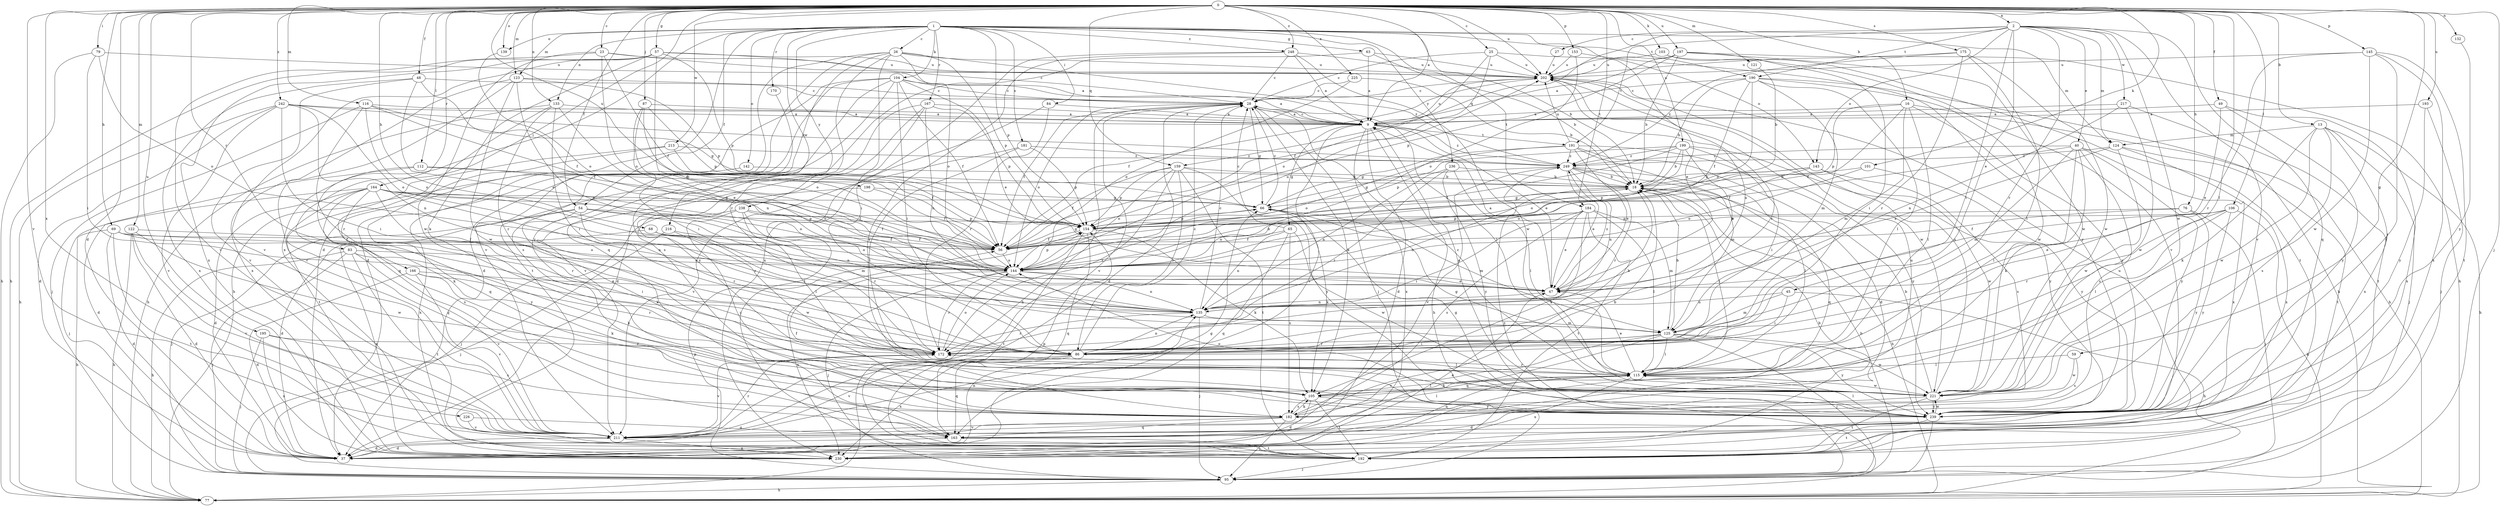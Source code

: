 strict digraph  {
0;
1;
2;
9;
13;
16;
18;
23;
25;
26;
27;
28;
37;
40;
45;
47;
48;
49;
54;
56;
57;
59;
63;
65;
66;
68;
69;
76;
77;
79;
83;
84;
86;
87;
95;
101;
103;
104;
105;
106;
112;
115;
116;
121;
122;
123;
124;
125;
132;
133;
135;
139;
142;
143;
144;
145;
153;
154;
159;
163;
164;
166;
167;
170;
172;
175;
181;
182;
184;
190;
191;
192;
193;
195;
197;
198;
199;
202;
211;
213;
216;
217;
221;
225;
226;
230;
236;
238;
239;
242;
248;
249;
0 -> 2  [label=a];
0 -> 9  [label=a];
0 -> 13  [label=b];
0 -> 16  [label=b];
0 -> 23  [label=c];
0 -> 25  [label=c];
0 -> 37  [label=d];
0 -> 48  [label=f];
0 -> 49  [label=f];
0 -> 54  [label=f];
0 -> 57  [label=g];
0 -> 59  [label=g];
0 -> 68  [label=h];
0 -> 69  [label=h];
0 -> 76  [label=h];
0 -> 79  [label=i];
0 -> 83  [label=i];
0 -> 87  [label=j];
0 -> 95  [label=j];
0 -> 101  [label=k];
0 -> 103  [label=k];
0 -> 106  [label=l];
0 -> 112  [label=l];
0 -> 115  [label=l];
0 -> 116  [label=m];
0 -> 121  [label=m];
0 -> 122  [label=m];
0 -> 123  [label=m];
0 -> 132  [label=n];
0 -> 133  [label=n];
0 -> 139  [label=o];
0 -> 145  [label=p];
0 -> 153  [label=p];
0 -> 159  [label=q];
0 -> 164  [label=r];
0 -> 166  [label=r];
0 -> 175  [label=s];
0 -> 184  [label=t];
0 -> 193  [label=u];
0 -> 195  [label=u];
0 -> 197  [label=u];
0 -> 198  [label=u];
0 -> 199  [label=u];
0 -> 202  [label=u];
0 -> 211  [label=v];
0 -> 213  [label=w];
0 -> 225  [label=x];
0 -> 226  [label=x];
0 -> 242  [label=z];
0 -> 248  [label=z];
1 -> 18  [label=b];
1 -> 26  [label=c];
1 -> 37  [label=d];
1 -> 54  [label=f];
1 -> 63  [label=g];
1 -> 84  [label=i];
1 -> 104  [label=k];
1 -> 123  [label=m];
1 -> 124  [label=m];
1 -> 133  [label=n];
1 -> 139  [label=o];
1 -> 142  [label=o];
1 -> 143  [label=o];
1 -> 154  [label=p];
1 -> 167  [label=r];
1 -> 170  [label=r];
1 -> 181  [label=s];
1 -> 184  [label=t];
1 -> 190  [label=t];
1 -> 216  [label=w];
1 -> 230  [label=x];
1 -> 236  [label=y];
1 -> 238  [label=y];
1 -> 248  [label=z];
2 -> 27  [label=c];
2 -> 40  [label=e];
2 -> 45  [label=e];
2 -> 86  [label=i];
2 -> 124  [label=m];
2 -> 143  [label=o];
2 -> 159  [label=q];
2 -> 163  [label=q];
2 -> 172  [label=r];
2 -> 190  [label=t];
2 -> 191  [label=t];
2 -> 211  [label=v];
2 -> 217  [label=w];
2 -> 221  [label=w];
9 -> 28  [label=c];
9 -> 37  [label=d];
9 -> 47  [label=e];
9 -> 65  [label=g];
9 -> 77  [label=h];
9 -> 191  [label=t];
9 -> 202  [label=u];
9 -> 211  [label=v];
9 -> 230  [label=x];
9 -> 249  [label=z];
13 -> 77  [label=h];
13 -> 95  [label=j];
13 -> 105  [label=k];
13 -> 124  [label=m];
13 -> 182  [label=s];
13 -> 221  [label=w];
13 -> 230  [label=x];
16 -> 9  [label=a];
16 -> 56  [label=f];
16 -> 77  [label=h];
16 -> 115  [label=l];
16 -> 125  [label=m];
16 -> 154  [label=p];
16 -> 239  [label=y];
18 -> 66  [label=g];
18 -> 77  [label=h];
18 -> 115  [label=l];
18 -> 135  [label=n];
23 -> 9  [label=a];
23 -> 56  [label=f];
23 -> 144  [label=o];
23 -> 202  [label=u];
23 -> 211  [label=v];
23 -> 221  [label=w];
25 -> 28  [label=c];
25 -> 47  [label=e];
25 -> 56  [label=f];
25 -> 144  [label=o];
25 -> 202  [label=u];
26 -> 37  [label=d];
26 -> 86  [label=i];
26 -> 144  [label=o];
26 -> 154  [label=p];
26 -> 172  [label=r];
26 -> 202  [label=u];
26 -> 211  [label=v];
26 -> 239  [label=y];
26 -> 249  [label=z];
27 -> 202  [label=u];
28 -> 9  [label=a];
28 -> 37  [label=d];
28 -> 56  [label=f];
28 -> 66  [label=g];
28 -> 77  [label=h];
28 -> 95  [label=j];
28 -> 105  [label=k];
28 -> 115  [label=l];
28 -> 144  [label=o];
28 -> 211  [label=v];
37 -> 47  [label=e];
37 -> 66  [label=g];
37 -> 135  [label=n];
40 -> 56  [label=f];
40 -> 105  [label=k];
40 -> 115  [label=l];
40 -> 125  [label=m];
40 -> 182  [label=s];
40 -> 230  [label=x];
40 -> 239  [label=y];
40 -> 249  [label=z];
45 -> 77  [label=h];
45 -> 86  [label=i];
45 -> 125  [label=m];
45 -> 135  [label=n];
47 -> 9  [label=a];
47 -> 135  [label=n];
47 -> 249  [label=z];
48 -> 28  [label=c];
48 -> 47  [label=e];
48 -> 56  [label=f];
48 -> 211  [label=v];
48 -> 230  [label=x];
49 -> 9  [label=a];
49 -> 47  [label=e];
49 -> 230  [label=x];
49 -> 239  [label=y];
54 -> 37  [label=d];
54 -> 95  [label=j];
54 -> 105  [label=k];
54 -> 125  [label=m];
54 -> 135  [label=n];
54 -> 154  [label=p];
54 -> 172  [label=r];
56 -> 66  [label=g];
56 -> 144  [label=o];
57 -> 28  [label=c];
57 -> 47  [label=e];
57 -> 77  [label=h];
57 -> 105  [label=k];
57 -> 154  [label=p];
57 -> 202  [label=u];
57 -> 211  [label=v];
57 -> 230  [label=x];
59 -> 115  [label=l];
59 -> 182  [label=s];
59 -> 221  [label=w];
63 -> 9  [label=a];
63 -> 18  [label=b];
63 -> 163  [label=q];
63 -> 202  [label=u];
65 -> 28  [label=c];
65 -> 56  [label=f];
65 -> 135  [label=n];
65 -> 163  [label=q];
65 -> 182  [label=s];
65 -> 221  [label=w];
66 -> 28  [label=c];
66 -> 105  [label=k];
66 -> 125  [label=m];
66 -> 154  [label=p];
68 -> 56  [label=f];
68 -> 125  [label=m];
68 -> 144  [label=o];
68 -> 230  [label=x];
69 -> 37  [label=d];
69 -> 56  [label=f];
69 -> 77  [label=h];
69 -> 86  [label=i];
69 -> 144  [label=o];
69 -> 192  [label=t];
76 -> 56  [label=f];
76 -> 95  [label=j];
76 -> 154  [label=p];
76 -> 239  [label=y];
79 -> 77  [label=h];
79 -> 86  [label=i];
79 -> 144  [label=o];
79 -> 202  [label=u];
83 -> 77  [label=h];
83 -> 95  [label=j];
83 -> 105  [label=k];
83 -> 144  [label=o];
83 -> 192  [label=t];
83 -> 211  [label=v];
84 -> 9  [label=a];
84 -> 172  [label=r];
84 -> 192  [label=t];
86 -> 18  [label=b];
86 -> 28  [label=c];
86 -> 135  [label=n];
86 -> 163  [label=q];
86 -> 211  [label=v];
86 -> 230  [label=x];
87 -> 9  [label=a];
87 -> 47  [label=e];
87 -> 86  [label=i];
87 -> 144  [label=o];
87 -> 154  [label=p];
95 -> 18  [label=b];
95 -> 77  [label=h];
95 -> 154  [label=p];
95 -> 249  [label=z];
101 -> 18  [label=b];
101 -> 144  [label=o];
101 -> 239  [label=y];
103 -> 192  [label=t];
103 -> 202  [label=u];
103 -> 211  [label=v];
104 -> 9  [label=a];
104 -> 28  [label=c];
104 -> 37  [label=d];
104 -> 47  [label=e];
104 -> 56  [label=f];
104 -> 77  [label=h];
104 -> 86  [label=i];
104 -> 182  [label=s];
104 -> 192  [label=t];
105 -> 37  [label=d];
105 -> 115  [label=l];
105 -> 182  [label=s];
105 -> 192  [label=t];
105 -> 239  [label=y];
106 -> 47  [label=e];
106 -> 77  [label=h];
106 -> 115  [label=l];
106 -> 154  [label=p];
106 -> 172  [label=r];
106 -> 239  [label=y];
112 -> 18  [label=b];
112 -> 37  [label=d];
112 -> 105  [label=k];
112 -> 144  [label=o];
115 -> 47  [label=e];
115 -> 66  [label=g];
115 -> 105  [label=k];
115 -> 163  [label=q];
115 -> 172  [label=r];
115 -> 221  [label=w];
115 -> 230  [label=x];
116 -> 9  [label=a];
116 -> 56  [label=f];
116 -> 66  [label=g];
116 -> 95  [label=j];
116 -> 144  [label=o];
116 -> 172  [label=r];
121 -> 18  [label=b];
122 -> 37  [label=d];
122 -> 56  [label=f];
122 -> 77  [label=h];
122 -> 211  [label=v];
122 -> 221  [label=w];
123 -> 28  [label=c];
123 -> 135  [label=n];
123 -> 154  [label=p];
123 -> 211  [label=v];
123 -> 221  [label=w];
123 -> 230  [label=x];
124 -> 47  [label=e];
124 -> 192  [label=t];
124 -> 221  [label=w];
124 -> 230  [label=x];
124 -> 249  [label=z];
125 -> 18  [label=b];
125 -> 86  [label=i];
125 -> 95  [label=j];
125 -> 115  [label=l];
125 -> 163  [label=q];
125 -> 172  [label=r];
125 -> 211  [label=v];
125 -> 221  [label=w];
125 -> 239  [label=y];
132 -> 239  [label=y];
133 -> 9  [label=a];
133 -> 77  [label=h];
133 -> 86  [label=i];
133 -> 135  [label=n];
133 -> 163  [label=q];
133 -> 172  [label=r];
135 -> 28  [label=c];
135 -> 95  [label=j];
135 -> 125  [label=m];
135 -> 172  [label=r];
135 -> 202  [label=u];
139 -> 144  [label=o];
142 -> 18  [label=b];
142 -> 230  [label=x];
143 -> 18  [label=b];
143 -> 144  [label=o];
143 -> 154  [label=p];
143 -> 182  [label=s];
143 -> 221  [label=w];
144 -> 18  [label=b];
144 -> 47  [label=e];
144 -> 95  [label=j];
144 -> 135  [label=n];
144 -> 154  [label=p];
144 -> 172  [label=r];
144 -> 202  [label=u];
144 -> 230  [label=x];
145 -> 172  [label=r];
145 -> 192  [label=t];
145 -> 202  [label=u];
145 -> 221  [label=w];
145 -> 230  [label=x];
145 -> 239  [label=y];
153 -> 144  [label=o];
153 -> 202  [label=u];
153 -> 239  [label=y];
154 -> 56  [label=f];
154 -> 105  [label=k];
154 -> 163  [label=q];
154 -> 192  [label=t];
159 -> 18  [label=b];
159 -> 56  [label=f];
159 -> 86  [label=i];
159 -> 144  [label=o];
159 -> 154  [label=p];
159 -> 172  [label=r];
159 -> 192  [label=t];
159 -> 239  [label=y];
163 -> 37  [label=d];
163 -> 192  [label=t];
164 -> 37  [label=d];
164 -> 56  [label=f];
164 -> 66  [label=g];
164 -> 95  [label=j];
164 -> 135  [label=n];
164 -> 144  [label=o];
164 -> 163  [label=q];
164 -> 172  [label=r];
164 -> 182  [label=s];
164 -> 239  [label=y];
166 -> 37  [label=d];
166 -> 47  [label=e];
166 -> 105  [label=k];
166 -> 172  [label=r];
166 -> 211  [label=v];
167 -> 9  [label=a];
167 -> 37  [label=d];
167 -> 135  [label=n];
167 -> 154  [label=p];
167 -> 211  [label=v];
167 -> 239  [label=y];
170 -> 182  [label=s];
172 -> 115  [label=l];
172 -> 144  [label=o];
172 -> 211  [label=v];
175 -> 115  [label=l];
175 -> 172  [label=r];
175 -> 202  [label=u];
175 -> 221  [label=w];
175 -> 249  [label=z];
181 -> 115  [label=l];
181 -> 154  [label=p];
181 -> 211  [label=v];
181 -> 249  [label=z];
182 -> 18  [label=b];
182 -> 56  [label=f];
182 -> 95  [label=j];
182 -> 105  [label=k];
182 -> 115  [label=l];
182 -> 163  [label=q];
182 -> 211  [label=v];
184 -> 47  [label=e];
184 -> 86  [label=i];
184 -> 105  [label=k];
184 -> 115  [label=l];
184 -> 125  [label=m];
184 -> 144  [label=o];
184 -> 154  [label=p];
184 -> 182  [label=s];
184 -> 192  [label=t];
190 -> 18  [label=b];
190 -> 28  [label=c];
190 -> 56  [label=f];
190 -> 77  [label=h];
190 -> 115  [label=l];
190 -> 125  [label=m];
190 -> 144  [label=o];
190 -> 221  [label=w];
191 -> 37  [label=d];
191 -> 47  [label=e];
191 -> 66  [label=g];
191 -> 125  [label=m];
191 -> 144  [label=o];
191 -> 202  [label=u];
191 -> 239  [label=y];
191 -> 249  [label=z];
192 -> 18  [label=b];
192 -> 95  [label=j];
192 -> 154  [label=p];
192 -> 202  [label=u];
193 -> 9  [label=a];
193 -> 95  [label=j];
193 -> 239  [label=y];
195 -> 95  [label=j];
195 -> 172  [label=r];
195 -> 182  [label=s];
195 -> 230  [label=x];
197 -> 9  [label=a];
197 -> 18  [label=b];
197 -> 77  [label=h];
197 -> 86  [label=i];
197 -> 154  [label=p];
197 -> 202  [label=u];
197 -> 221  [label=w];
198 -> 56  [label=f];
198 -> 66  [label=g];
198 -> 172  [label=r];
199 -> 18  [label=b];
199 -> 47  [label=e];
199 -> 56  [label=f];
199 -> 86  [label=i];
199 -> 144  [label=o];
199 -> 154  [label=p];
199 -> 239  [label=y];
199 -> 249  [label=z];
202 -> 28  [label=c];
202 -> 56  [label=f];
202 -> 172  [label=r];
202 -> 221  [label=w];
211 -> 37  [label=d];
211 -> 172  [label=r];
211 -> 202  [label=u];
211 -> 230  [label=x];
213 -> 56  [label=f];
213 -> 163  [label=q];
213 -> 192  [label=t];
213 -> 249  [label=z];
216 -> 56  [label=f];
216 -> 95  [label=j];
216 -> 221  [label=w];
217 -> 9  [label=a];
217 -> 135  [label=n];
217 -> 192  [label=t];
217 -> 221  [label=w];
221 -> 9  [label=a];
221 -> 18  [label=b];
221 -> 28  [label=c];
221 -> 37  [label=d];
221 -> 192  [label=t];
221 -> 202  [label=u];
221 -> 239  [label=y];
225 -> 18  [label=b];
225 -> 28  [label=c];
225 -> 144  [label=o];
226 -> 163  [label=q];
226 -> 211  [label=v];
236 -> 18  [label=b];
236 -> 115  [label=l];
236 -> 135  [label=n];
236 -> 172  [label=r];
236 -> 239  [label=y];
238 -> 56  [label=f];
238 -> 95  [label=j];
238 -> 115  [label=l];
238 -> 154  [label=p];
238 -> 172  [label=r];
238 -> 239  [label=y];
239 -> 66  [label=g];
239 -> 95  [label=j];
239 -> 115  [label=l];
239 -> 144  [label=o];
239 -> 192  [label=t];
239 -> 221  [label=w];
242 -> 9  [label=a];
242 -> 37  [label=d];
242 -> 77  [label=h];
242 -> 86  [label=i];
242 -> 135  [label=n];
242 -> 144  [label=o];
242 -> 211  [label=v];
242 -> 249  [label=z];
248 -> 9  [label=a];
248 -> 28  [label=c];
248 -> 182  [label=s];
248 -> 202  [label=u];
248 -> 221  [label=w];
248 -> 230  [label=x];
249 -> 18  [label=b];
249 -> 47  [label=e];
249 -> 66  [label=g];
249 -> 115  [label=l];
249 -> 135  [label=n];
249 -> 163  [label=q];
249 -> 172  [label=r];
249 -> 211  [label=v];
}
